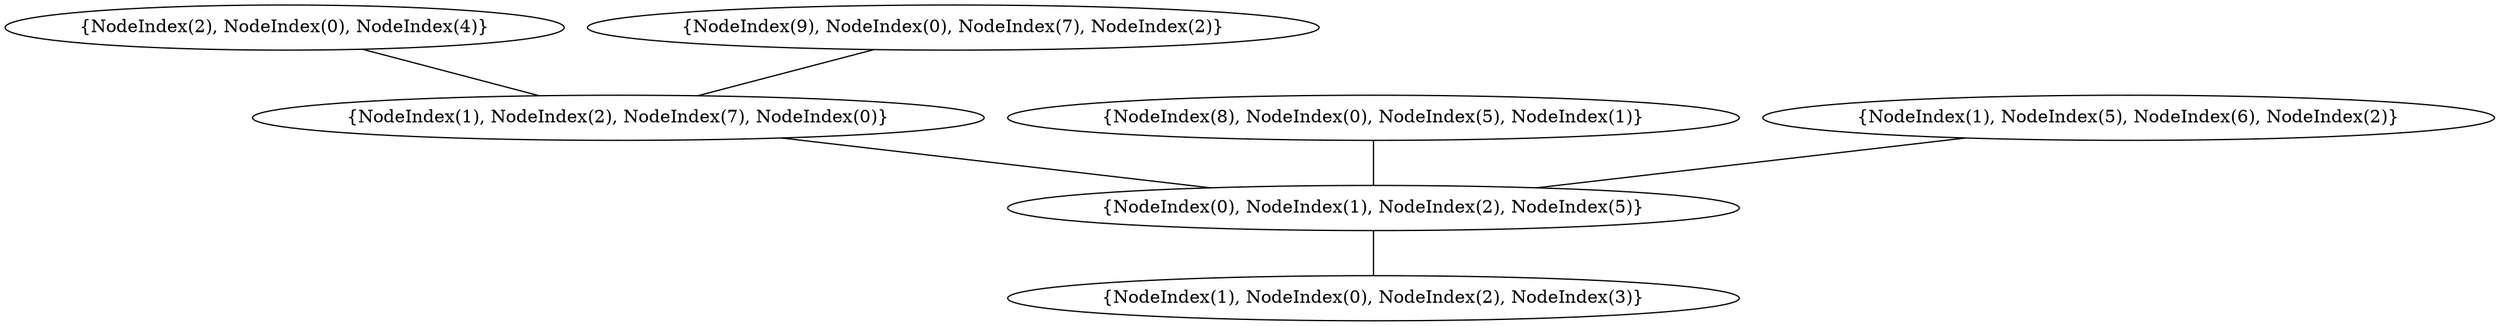 graph {
    0 [ label = "{NodeIndex(1), NodeIndex(0), NodeIndex(2), NodeIndex(3)}" ]
    1 [ label = "{NodeIndex(0), NodeIndex(1), NodeIndex(2), NodeIndex(5)}" ]
    2 [ label = "{NodeIndex(1), NodeIndex(2), NodeIndex(7), NodeIndex(0)}" ]
    3 [ label = "{NodeIndex(2), NodeIndex(0), NodeIndex(4)}" ]
    4 [ label = "{NodeIndex(9), NodeIndex(0), NodeIndex(7), NodeIndex(2)}" ]
    5 [ label = "{NodeIndex(8), NodeIndex(0), NodeIndex(5), NodeIndex(1)}" ]
    6 [ label = "{NodeIndex(1), NodeIndex(5), NodeIndex(6), NodeIndex(2)}" ]
    1 -- 0 [ ]
    2 -- 1 [ ]
    5 -- 1 [ ]
    4 -- 2 [ ]
    6 -- 1 [ ]
    3 -- 2 [ ]
}
